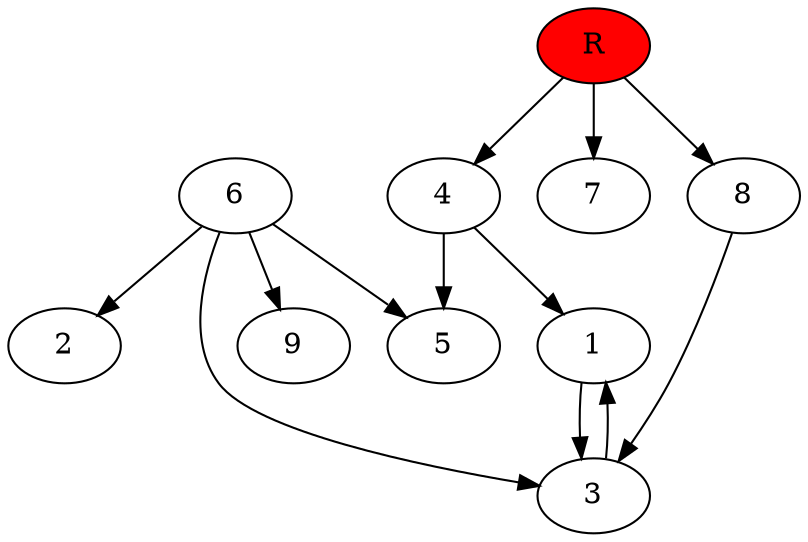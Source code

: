digraph prb31851 {
	1
	2
	3
	4
	5
	6
	7
	8
	R [fillcolor="#ff0000" style=filled]
	1 -> 3
	3 -> 1
	4 -> 1
	4 -> 5
	6 -> 2
	6 -> 3
	6 -> 5
	6 -> 9
	8 -> 3
	R -> 4
	R -> 7
	R -> 8
}
